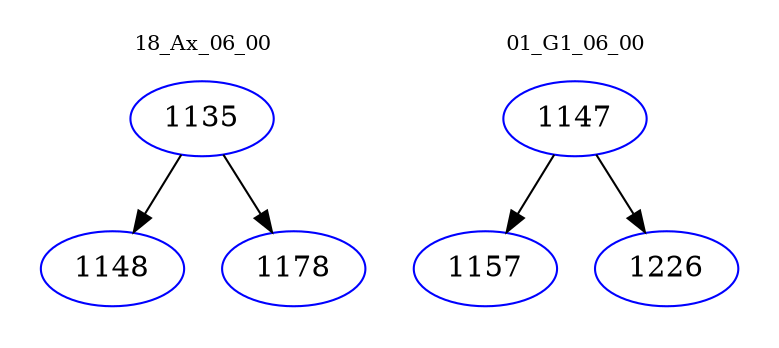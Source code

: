 digraph{
subgraph cluster_0 {
color = white
label = "18_Ax_06_00";
fontsize=10;
T0_1135 [label="1135", color="blue"]
T0_1135 -> T0_1148 [color="black"]
T0_1148 [label="1148", color="blue"]
T0_1135 -> T0_1178 [color="black"]
T0_1178 [label="1178", color="blue"]
}
subgraph cluster_1 {
color = white
label = "01_G1_06_00";
fontsize=10;
T1_1147 [label="1147", color="blue"]
T1_1147 -> T1_1157 [color="black"]
T1_1157 [label="1157", color="blue"]
T1_1147 -> T1_1226 [color="black"]
T1_1226 [label="1226", color="blue"]
}
}

